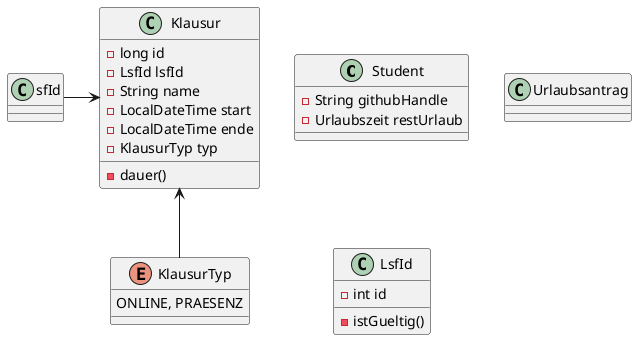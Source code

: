 @startuml
class Student {
- String githubHandle
- Urlaubszeit restUrlaub
}
class Urlaubsantrag {

}
class Klausur {
- long id
- LsfId lsfId
- String name
- LocalDateTime start
- LocalDateTime ende
- KlausurTyp typ
- dauer()
}
enum KlausurTyp {
ONLINE, PRAESENZ
}
class LsfId {
- int id
- istGueltig()
}
Klausur<--LsfId
Klausur<--KlausurTyp
@enduml